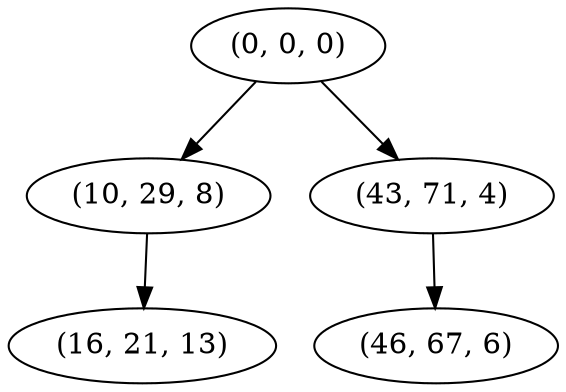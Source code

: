 digraph tree {
    "(0, 0, 0)";
    "(10, 29, 8)";
    "(16, 21, 13)";
    "(43, 71, 4)";
    "(46, 67, 6)";
    "(0, 0, 0)" -> "(10, 29, 8)";
    "(0, 0, 0)" -> "(43, 71, 4)";
    "(10, 29, 8)" -> "(16, 21, 13)";
    "(43, 71, 4)" -> "(46, 67, 6)";
}
